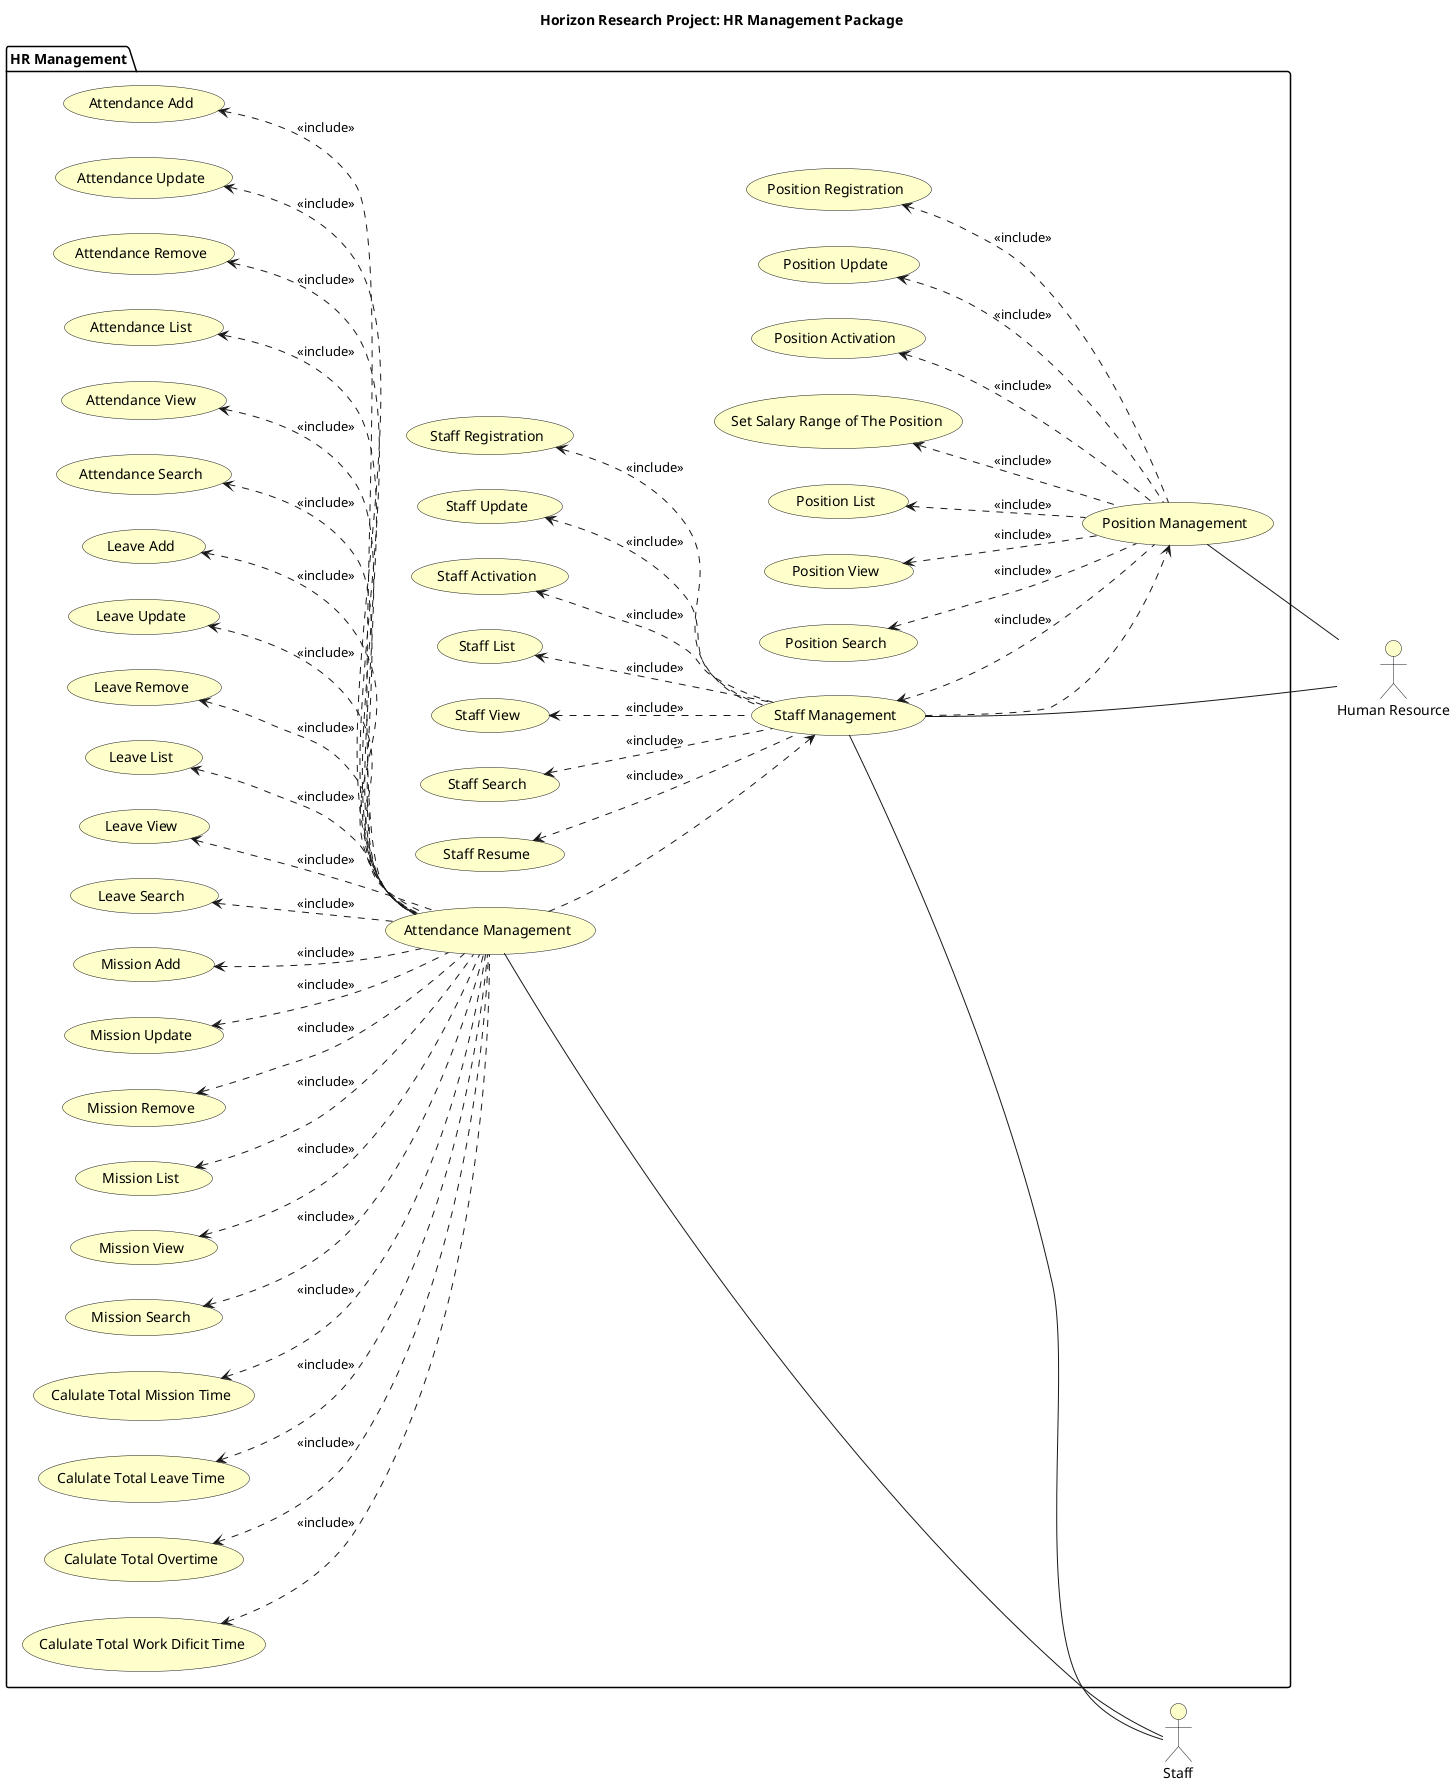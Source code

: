 @startuml
left to right direction

skinparam useCaseBackgroundColor #Business
skinparam actorBackgroundColor #Business

title Horizon Research Project: HR Management Package

:Human Resource: as HR
:Staff: as Staff

package "HR Management"{
    usecase "Position Management" as positionManagement
    usecase "Position Registration" as positionRegistration
    usecase "Position Update" as positionUpdate
    usecase "Position Activation" as positionActivation
    usecase "Set Salary Range of The Position" as setPositionSalaryrange
    usecase "Position List" as positionList
    usecase "Position View" as positionView
    usecase "Position Search" as positionSearch
    usecase "Staff Management" as staffManagement
    usecase "Staff Registration" as staffRegistration
    usecase "Staff Update" as staffUpdate
    usecase "Staff Activation" as staffActivation
    usecase "Staff List" as staffList
    usecase "Staff View" as staffView
    usecase "Staff Search" as staffSearch
    usecase "Staff Resume" as staffResume
    usecase "Attendance Management" as attendanceManagement
    usecase "Attendance Add" as attendanceAdd
    usecase "Attendance Update" as AttendanceUpdate
    usecase "Attendance Remove" as AttendanceRemove
    usecase "Attendance List" as attendanceList
    usecase "Attendance View" as attendanceView
    usecase "Attendance Search" as attendanceSearch
    usecase "Leave Add" as leaveAdd
    usecase "Leave Update" as leaveUpdate
    usecase "Leave Remove" as leaveRemove
    usecase "Leave List" as leaveList
    usecase "Leave View" as leaveView
    usecase "Leave Search" as leaveSearch
    usecase "Mission Add" as missionAdd
    usecase "Mission Update" as missionUpdate
    usecase "Mission Remove" as missionRemove
    usecase "Mission List" as missionList
    usecase "Mission View" as missionView
    usecase "Mission Search" as missionSearch
    usecase "Calulate Total Mission Time" as totalMissionTime
    usecase "Calulate Total Leave Time" as totalLeaveTime
    usecase "Calulate Total Overtime" as totalOvertime
    usecase "Calulate Total Work Dificit Time" as totalWorkDificitTime
    
}

staffManagement -- HR
positionManagement -- HR
staffManagement -- Staff
attendanceManagement -- Staff

staffManagement ..> positionManagement
attendanceManagement ..> staffManagement

staffRegistration <.. staffManagement : <<include>>
staffUpdate <.. staffManagement : <<include>>
staffActivation <.. staffManagement : <<include>>
staffList <.. staffManagement : <<include>>
staffView <.. staffManagement : <<include>>
staffSearch <.. staffManagement : <<include>>
staffResume <.. staffManagement : <<include>>
positionRegistration <.. positionManagement : <<include>>
positionUpdate <.. positionManagement : <<include>>
positionActivation <.. positionManagement : <<include>>
positionList <.. positionManagement : <<include>>
positionView <.. positionManagement : <<include>>
positionSearch <.. positionManagement : <<include>>
setPositionSalaryrange <.. positionManagement : <<include>>
staffManagement <.. positionManagement : <<include>>

attendanceAdd <.. attendanceManagement : <<include>>
AttendanceUpdate <.. attendanceManagement : <<include>>
AttendanceRemove <.. attendanceManagement : <<include>>
attendanceList <.. attendanceManagement : <<include>>
attendanceView <.. attendanceManagement : <<include>>
attendanceSearch <.. attendanceManagement : <<include>>
leaveAdd <.. attendanceManagement : <<include>>
leaveUpdate <.. attendanceManagement : <<include>>
leaveRemove <.. attendanceManagement : <<include>>
leaveList <.. attendanceManagement : <<include>>
leaveView <.. attendanceManagement : <<include>>
leaveSearch <.. attendanceManagement : <<include>>
missionAdd <.. attendanceManagement : <<include>>
missionUpdate <.. attendanceManagement : <<include>>
missionRemove <.. attendanceManagement : <<include>>
missionList <.. attendanceManagement : <<include>>
missionView <.. attendanceManagement : <<include>>
missionSearch <.. attendanceManagement : <<include>>
totalMissionTime <.. attendanceManagement : <<include>>
totalLeaveTime <.. attendanceManagement : <<include>>
totalOvertime <.. attendanceManagement : <<include>>
totalWorkDificitTime <.. attendanceManagement : <<include>>
@enduml